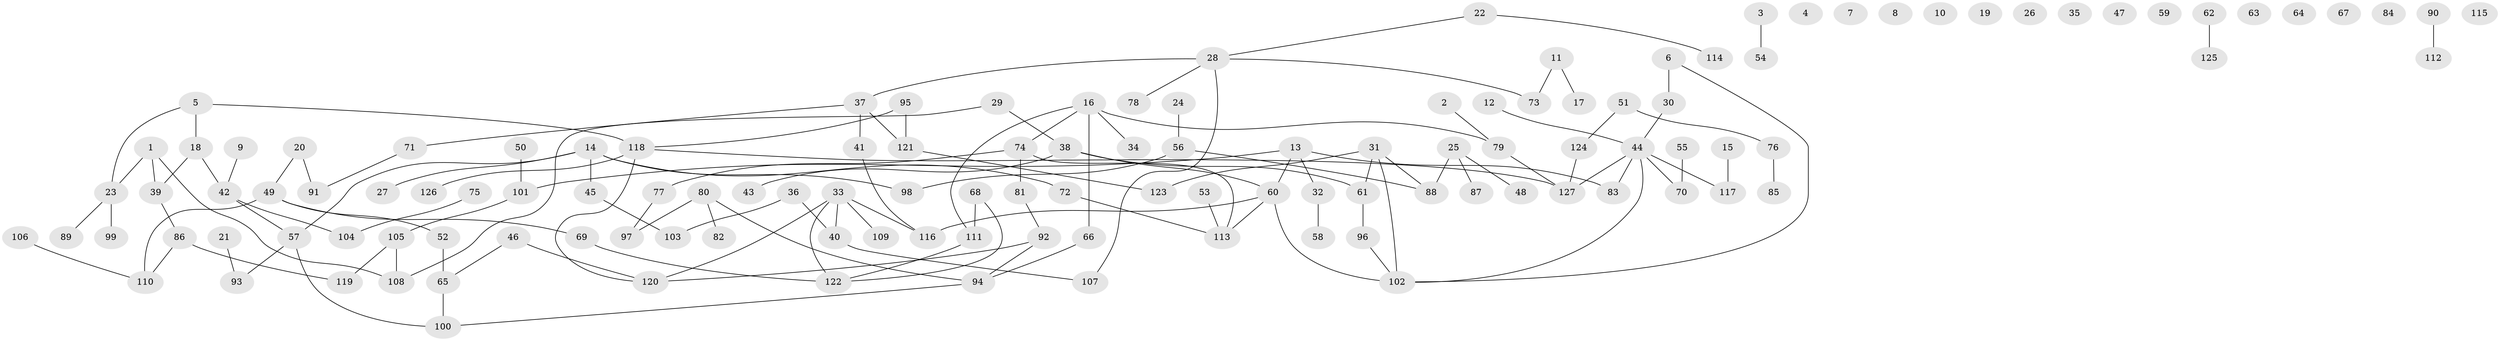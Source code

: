 // coarse degree distribution, {5: 0.045454545454545456, 2: 0.22727272727272727, 1: 0.23863636363636365, 0: 0.18181818181818182, 3: 0.11363636363636363, 4: 0.13636363636363635, 6: 0.022727272727272728, 7: 0.03409090909090909}
// Generated by graph-tools (version 1.1) at 2025/23/03/03/25 07:23:27]
// undirected, 127 vertices, 135 edges
graph export_dot {
graph [start="1"]
  node [color=gray90,style=filled];
  1;
  2;
  3;
  4;
  5;
  6;
  7;
  8;
  9;
  10;
  11;
  12;
  13;
  14;
  15;
  16;
  17;
  18;
  19;
  20;
  21;
  22;
  23;
  24;
  25;
  26;
  27;
  28;
  29;
  30;
  31;
  32;
  33;
  34;
  35;
  36;
  37;
  38;
  39;
  40;
  41;
  42;
  43;
  44;
  45;
  46;
  47;
  48;
  49;
  50;
  51;
  52;
  53;
  54;
  55;
  56;
  57;
  58;
  59;
  60;
  61;
  62;
  63;
  64;
  65;
  66;
  67;
  68;
  69;
  70;
  71;
  72;
  73;
  74;
  75;
  76;
  77;
  78;
  79;
  80;
  81;
  82;
  83;
  84;
  85;
  86;
  87;
  88;
  89;
  90;
  91;
  92;
  93;
  94;
  95;
  96;
  97;
  98;
  99;
  100;
  101;
  102;
  103;
  104;
  105;
  106;
  107;
  108;
  109;
  110;
  111;
  112;
  113;
  114;
  115;
  116;
  117;
  118;
  119;
  120;
  121;
  122;
  123;
  124;
  125;
  126;
  127;
  1 -- 23;
  1 -- 39;
  1 -- 108;
  2 -- 79;
  3 -- 54;
  5 -- 18;
  5 -- 23;
  5 -- 118;
  6 -- 30;
  6 -- 102;
  9 -- 42;
  11 -- 17;
  11 -- 73;
  12 -- 44;
  13 -- 32;
  13 -- 60;
  13 -- 83;
  13 -- 101;
  14 -- 27;
  14 -- 45;
  14 -- 57;
  14 -- 72;
  14 -- 98;
  15 -- 117;
  16 -- 34;
  16 -- 66;
  16 -- 74;
  16 -- 79;
  16 -- 111;
  18 -- 39;
  18 -- 42;
  20 -- 49;
  20 -- 91;
  21 -- 93;
  22 -- 28;
  22 -- 114;
  23 -- 89;
  23 -- 99;
  24 -- 56;
  25 -- 48;
  25 -- 87;
  25 -- 88;
  28 -- 37;
  28 -- 73;
  28 -- 78;
  28 -- 107;
  29 -- 38;
  29 -- 108;
  30 -- 44;
  31 -- 61;
  31 -- 88;
  31 -- 102;
  31 -- 123;
  32 -- 58;
  33 -- 40;
  33 -- 109;
  33 -- 116;
  33 -- 120;
  33 -- 122;
  36 -- 40;
  36 -- 103;
  37 -- 41;
  37 -- 71;
  37 -- 121;
  38 -- 43;
  38 -- 60;
  38 -- 61;
  39 -- 86;
  40 -- 107;
  41 -- 116;
  42 -- 57;
  42 -- 104;
  44 -- 70;
  44 -- 83;
  44 -- 102;
  44 -- 117;
  44 -- 127;
  45 -- 103;
  46 -- 65;
  46 -- 120;
  49 -- 52;
  49 -- 69;
  49 -- 110;
  50 -- 101;
  51 -- 76;
  51 -- 124;
  52 -- 65;
  53 -- 113;
  55 -- 70;
  56 -- 88;
  56 -- 98;
  57 -- 93;
  57 -- 100;
  60 -- 102;
  60 -- 113;
  60 -- 116;
  61 -- 96;
  62 -- 125;
  65 -- 100;
  66 -- 94;
  68 -- 111;
  68 -- 122;
  69 -- 122;
  71 -- 91;
  72 -- 113;
  74 -- 77;
  74 -- 81;
  74 -- 113;
  75 -- 104;
  76 -- 85;
  77 -- 97;
  79 -- 127;
  80 -- 82;
  80 -- 94;
  80 -- 97;
  81 -- 92;
  86 -- 110;
  86 -- 119;
  90 -- 112;
  92 -- 94;
  92 -- 120;
  94 -- 100;
  95 -- 118;
  95 -- 121;
  96 -- 102;
  101 -- 105;
  105 -- 108;
  105 -- 119;
  106 -- 110;
  111 -- 122;
  118 -- 120;
  118 -- 126;
  118 -- 127;
  121 -- 123;
  124 -- 127;
}
